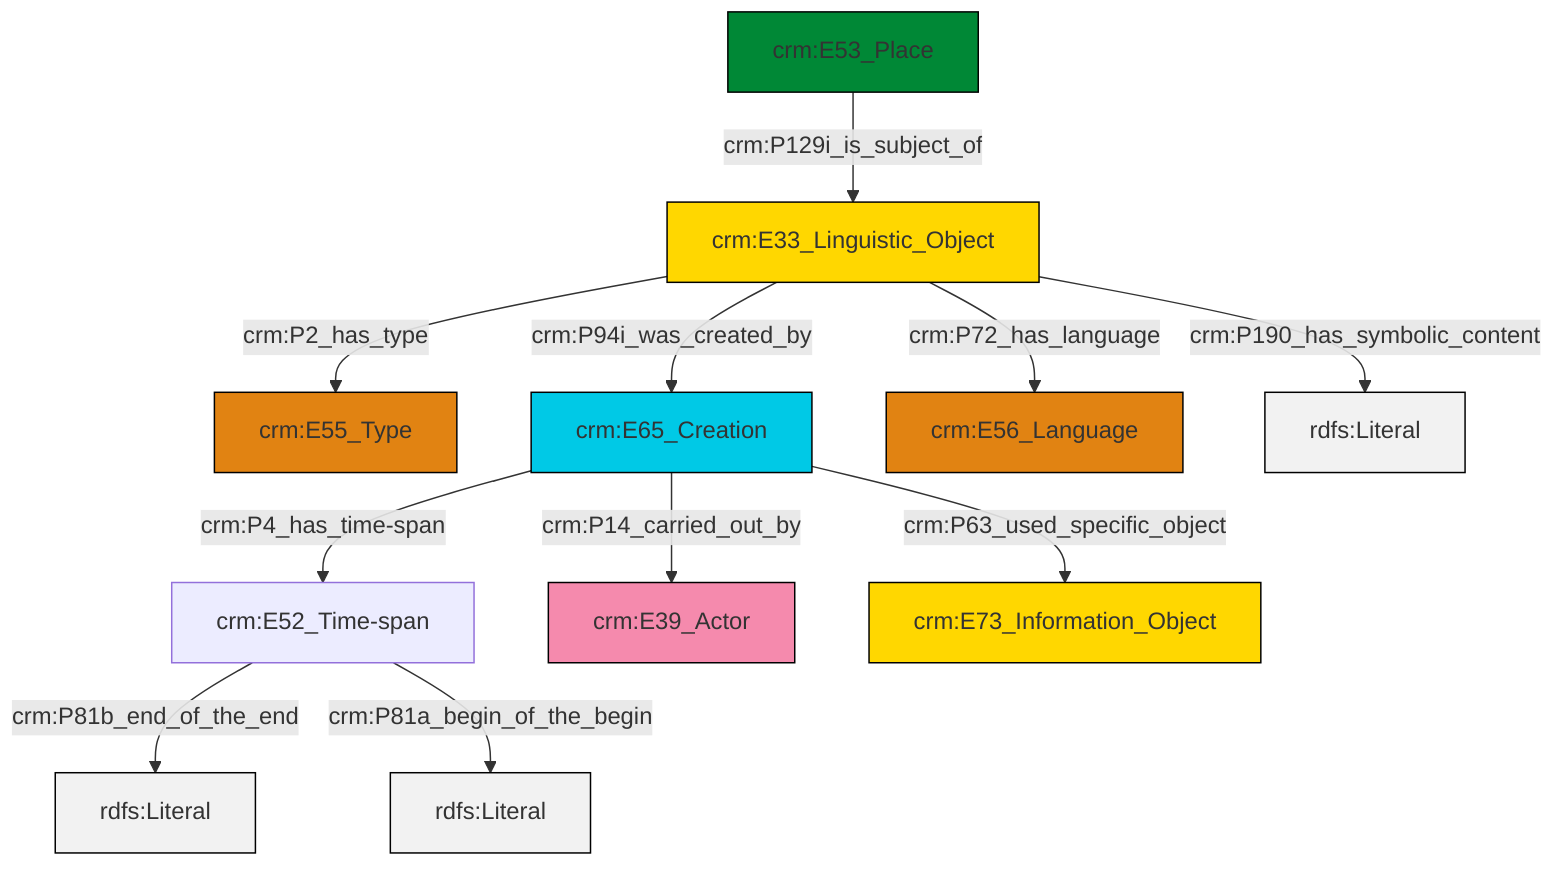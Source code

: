 graph TD
classDef Literal fill:#f2f2f2,stroke:#000000;
classDef CRM_Entity fill:#FFFFFF,stroke:#000000;
classDef Temporal_Entity fill:#00C9E6, stroke:#000000;
classDef Type fill:#E18312, stroke:#000000;
classDef Time-Span fill:#2C9C91, stroke:#000000;
classDef Appellation fill:#FFEB7F, stroke:#000000;
classDef Place fill:#008836, stroke:#000000;
classDef Persistent_Item fill:#B266B2, stroke:#000000;
classDef Conceptual_Object fill:#FFD700, stroke:#000000;
classDef Physical_Thing fill:#D2B48C, stroke:#000000;
classDef Actor fill:#f58aad, stroke:#000000;
classDef PC_Classes fill:#4ce600, stroke:#000000;
classDef Multi fill:#cccccc,stroke:#000000;

4["crm:E33_Linguistic_Object"]:::Conceptual_Object -->|crm:P2_has_type| 0["crm:E55_Type"]:::Type
4["crm:E33_Linguistic_Object"]:::Conceptual_Object -->|crm:P72_has_language| 5["crm:E56_Language"]:::Type
2["crm:E65_Creation"]:::Temporal_Entity -->|crm:P4_has_time-span| 7["crm:E52_Time-span"]:::Default
4["crm:E33_Linguistic_Object"]:::Conceptual_Object -->|crm:P94i_was_created_by| 2["crm:E65_Creation"]:::Temporal_Entity
7["crm:E52_Time-span"]:::Default -->|crm:P81b_end_of_the_end| 8[rdfs:Literal]:::Literal
4["crm:E33_Linguistic_Object"]:::Conceptual_Object -->|crm:P190_has_symbolic_content| 13[rdfs:Literal]:::Literal
2["crm:E65_Creation"]:::Temporal_Entity -->|crm:P14_carried_out_by| 11["crm:E39_Actor"]:::Actor
7["crm:E52_Time-span"]:::Default -->|crm:P81a_begin_of_the_begin| 16[rdfs:Literal]:::Literal
9["crm:E53_Place"]:::Place -->|crm:P129i_is_subject_of| 4["crm:E33_Linguistic_Object"]:::Conceptual_Object
2["crm:E65_Creation"]:::Temporal_Entity -->|crm:P63_used_specific_object| 14["crm:E73_Information_Object"]:::Conceptual_Object